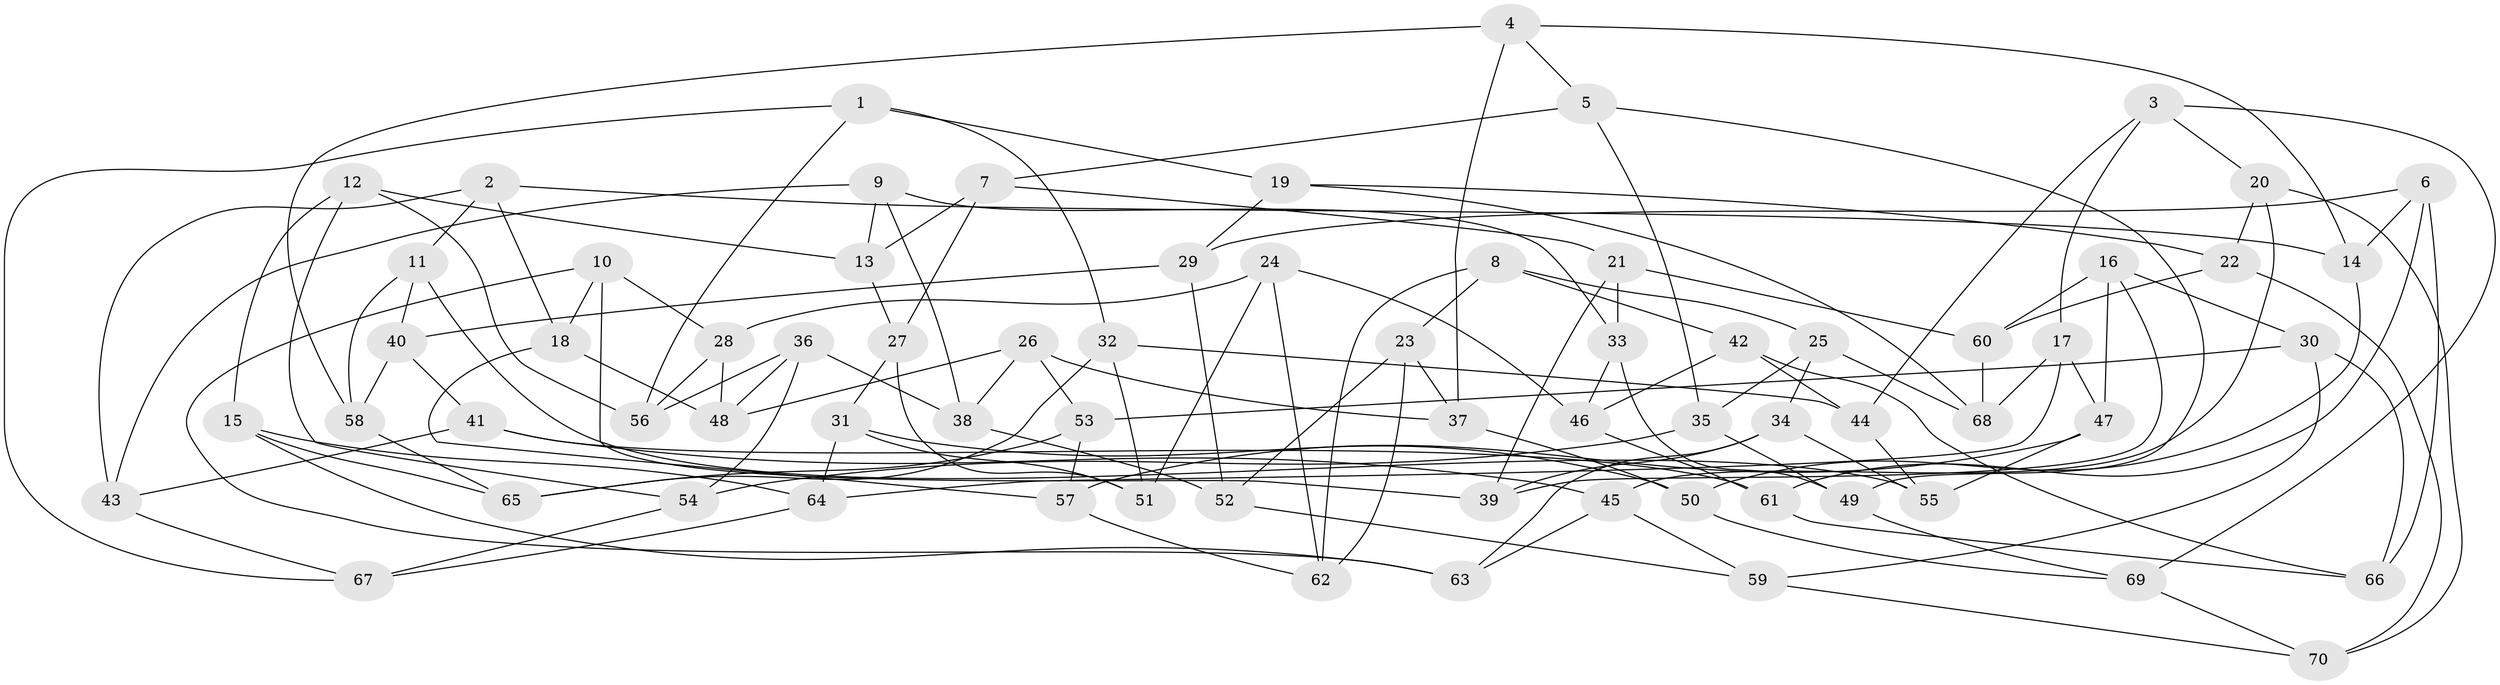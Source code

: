 // Generated by graph-tools (version 1.1) at 2025/16/03/09/25 04:16:24]
// undirected, 70 vertices, 140 edges
graph export_dot {
graph [start="1"]
  node [color=gray90,style=filled];
  1;
  2;
  3;
  4;
  5;
  6;
  7;
  8;
  9;
  10;
  11;
  12;
  13;
  14;
  15;
  16;
  17;
  18;
  19;
  20;
  21;
  22;
  23;
  24;
  25;
  26;
  27;
  28;
  29;
  30;
  31;
  32;
  33;
  34;
  35;
  36;
  37;
  38;
  39;
  40;
  41;
  42;
  43;
  44;
  45;
  46;
  47;
  48;
  49;
  50;
  51;
  52;
  53;
  54;
  55;
  56;
  57;
  58;
  59;
  60;
  61;
  62;
  63;
  64;
  65;
  66;
  67;
  68;
  69;
  70;
  1 -- 56;
  1 -- 67;
  1 -- 19;
  1 -- 32;
  2 -- 11;
  2 -- 43;
  2 -- 18;
  2 -- 14;
  3 -- 69;
  3 -- 44;
  3 -- 17;
  3 -- 20;
  4 -- 58;
  4 -- 14;
  4 -- 5;
  4 -- 37;
  5 -- 49;
  5 -- 7;
  5 -- 35;
  6 -- 61;
  6 -- 29;
  6 -- 14;
  6 -- 66;
  7 -- 13;
  7 -- 27;
  7 -- 21;
  8 -- 25;
  8 -- 42;
  8 -- 23;
  8 -- 62;
  9 -- 43;
  9 -- 13;
  9 -- 38;
  9 -- 33;
  10 -- 39;
  10 -- 18;
  10 -- 63;
  10 -- 28;
  11 -- 55;
  11 -- 40;
  11 -- 58;
  12 -- 54;
  12 -- 13;
  12 -- 56;
  12 -- 15;
  13 -- 27;
  14 -- 50;
  15 -- 65;
  15 -- 64;
  15 -- 63;
  16 -- 60;
  16 -- 30;
  16 -- 47;
  16 -- 39;
  17 -- 47;
  17 -- 64;
  17 -- 68;
  18 -- 57;
  18 -- 48;
  19 -- 29;
  19 -- 68;
  19 -- 22;
  20 -- 70;
  20 -- 45;
  20 -- 22;
  21 -- 33;
  21 -- 60;
  21 -- 39;
  22 -- 70;
  22 -- 60;
  23 -- 37;
  23 -- 62;
  23 -- 52;
  24 -- 62;
  24 -- 51;
  24 -- 28;
  24 -- 46;
  25 -- 34;
  25 -- 68;
  25 -- 35;
  26 -- 48;
  26 -- 37;
  26 -- 38;
  26 -- 53;
  27 -- 51;
  27 -- 31;
  28 -- 48;
  28 -- 56;
  29 -- 52;
  29 -- 40;
  30 -- 53;
  30 -- 66;
  30 -- 59;
  31 -- 51;
  31 -- 64;
  31 -- 50;
  32 -- 65;
  32 -- 44;
  32 -- 51;
  33 -- 46;
  33 -- 49;
  34 -- 55;
  34 -- 39;
  34 -- 63;
  35 -- 49;
  35 -- 54;
  36 -- 54;
  36 -- 48;
  36 -- 56;
  36 -- 38;
  37 -- 50;
  38 -- 52;
  40 -- 41;
  40 -- 58;
  41 -- 43;
  41 -- 45;
  41 -- 61;
  42 -- 66;
  42 -- 46;
  42 -- 44;
  43 -- 67;
  44 -- 55;
  45 -- 59;
  45 -- 63;
  46 -- 61;
  47 -- 55;
  47 -- 57;
  49 -- 69;
  50 -- 69;
  52 -- 59;
  53 -- 57;
  53 -- 65;
  54 -- 67;
  57 -- 62;
  58 -- 65;
  59 -- 70;
  60 -- 68;
  61 -- 66;
  64 -- 67;
  69 -- 70;
}
